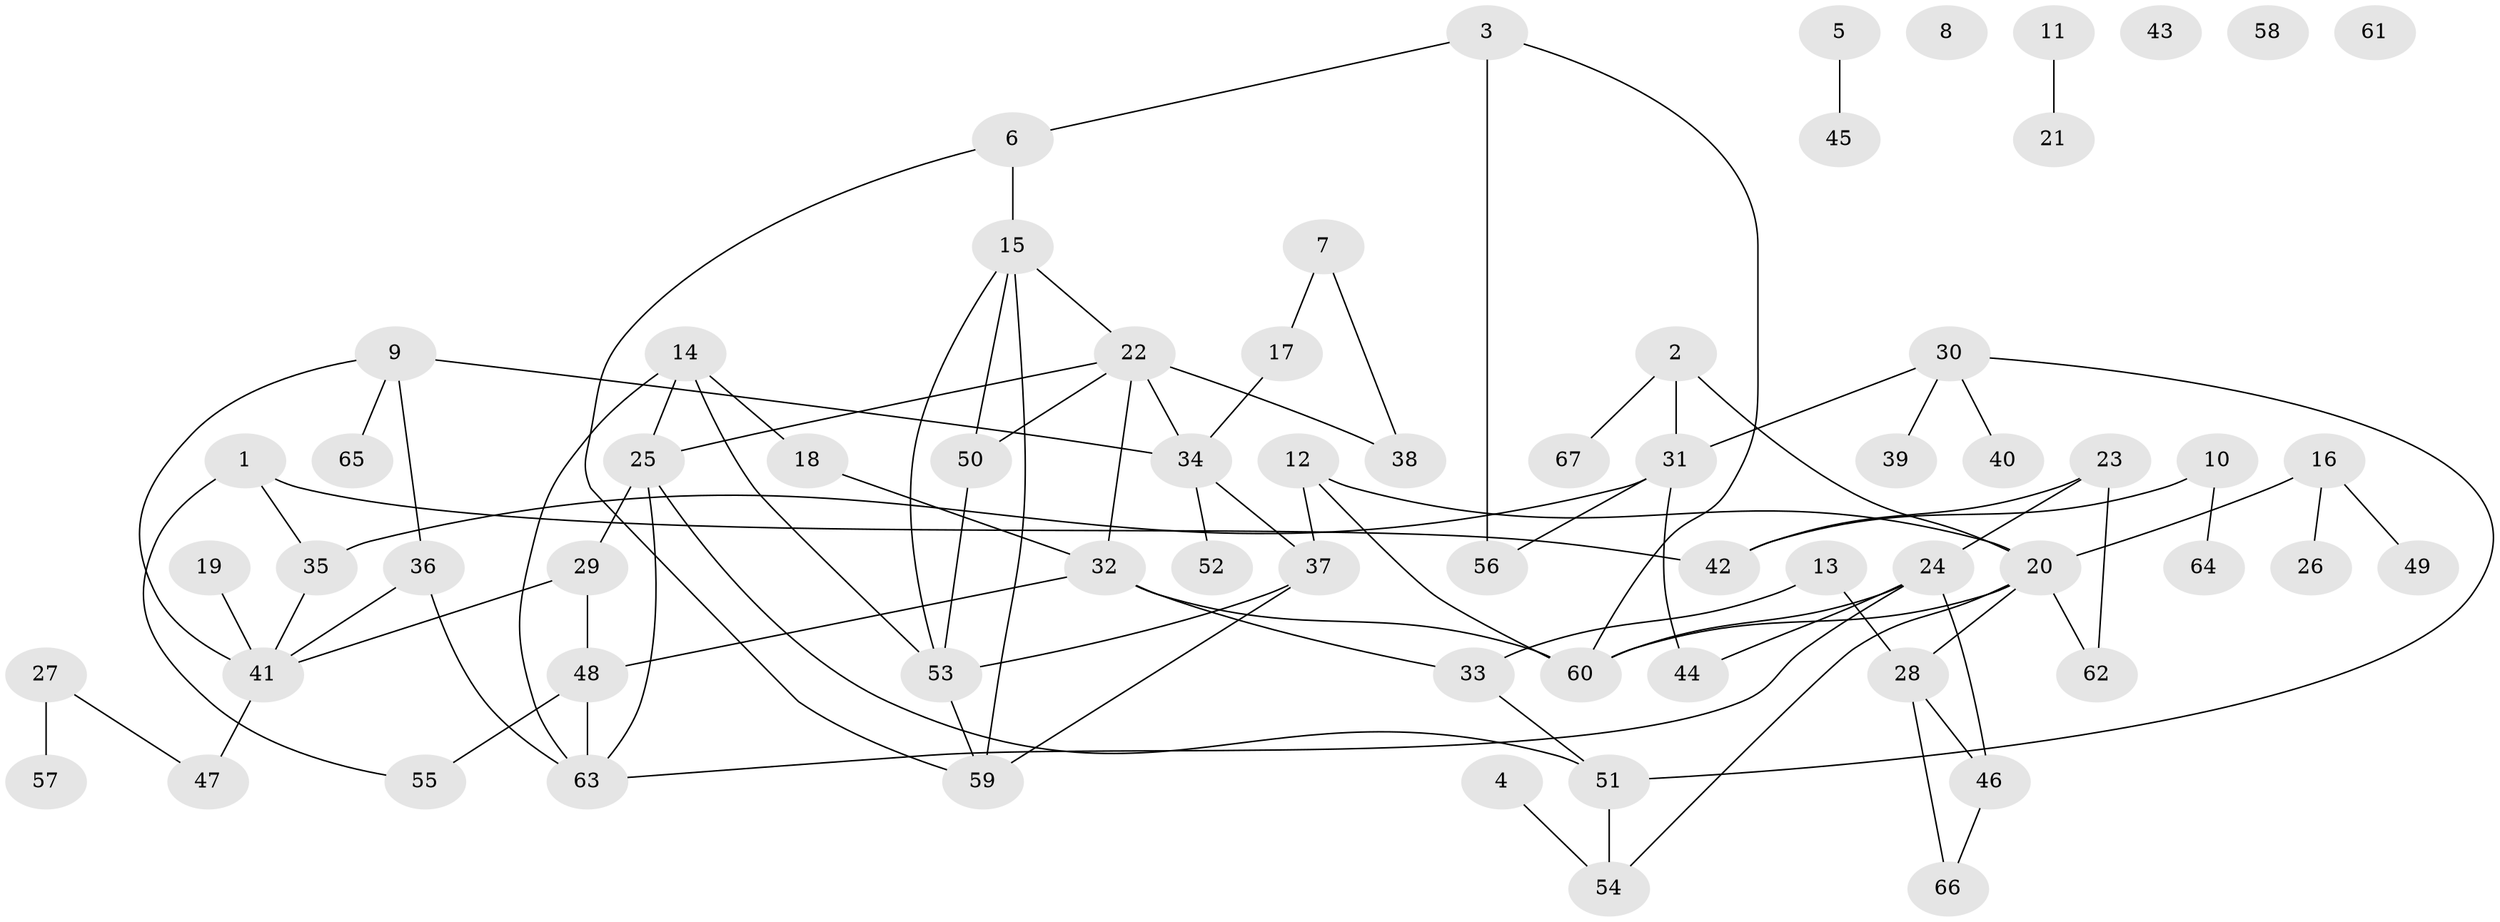 // coarse degree distribution, {3: 0.13043478260869565, 6: 0.08695652173913043, 2: 0.2608695652173913, 5: 0.17391304347826086, 1: 0.13043478260869565, 9: 0.043478260869565216, 4: 0.13043478260869565, 7: 0.043478260869565216}
// Generated by graph-tools (version 1.1) at 2025/47/03/04/25 22:47:56]
// undirected, 67 vertices, 91 edges
graph export_dot {
  node [color=gray90,style=filled];
  1;
  2;
  3;
  4;
  5;
  6;
  7;
  8;
  9;
  10;
  11;
  12;
  13;
  14;
  15;
  16;
  17;
  18;
  19;
  20;
  21;
  22;
  23;
  24;
  25;
  26;
  27;
  28;
  29;
  30;
  31;
  32;
  33;
  34;
  35;
  36;
  37;
  38;
  39;
  40;
  41;
  42;
  43;
  44;
  45;
  46;
  47;
  48;
  49;
  50;
  51;
  52;
  53;
  54;
  55;
  56;
  57;
  58;
  59;
  60;
  61;
  62;
  63;
  64;
  65;
  66;
  67;
  1 -- 35;
  1 -- 42;
  1 -- 55;
  2 -- 20;
  2 -- 31;
  2 -- 67;
  3 -- 6;
  3 -- 56;
  3 -- 60;
  4 -- 54;
  5 -- 45;
  6 -- 15;
  6 -- 59;
  7 -- 17;
  7 -- 38;
  9 -- 34;
  9 -- 36;
  9 -- 41;
  9 -- 65;
  10 -- 42;
  10 -- 64;
  11 -- 21;
  12 -- 20;
  12 -- 37;
  12 -- 60;
  13 -- 28;
  13 -- 33;
  14 -- 18;
  14 -- 25;
  14 -- 53;
  14 -- 63;
  15 -- 22;
  15 -- 50;
  15 -- 53;
  15 -- 59;
  16 -- 20;
  16 -- 26;
  16 -- 49;
  17 -- 34;
  18 -- 32;
  19 -- 41;
  20 -- 28;
  20 -- 54;
  20 -- 60;
  20 -- 62;
  22 -- 25;
  22 -- 32;
  22 -- 34;
  22 -- 38;
  22 -- 50;
  23 -- 24;
  23 -- 42;
  23 -- 62;
  24 -- 44;
  24 -- 46;
  24 -- 60;
  24 -- 63;
  25 -- 29;
  25 -- 51;
  25 -- 63;
  27 -- 47;
  27 -- 57;
  28 -- 46;
  28 -- 66;
  29 -- 41;
  29 -- 48;
  30 -- 31;
  30 -- 39;
  30 -- 40;
  30 -- 51;
  31 -- 35;
  31 -- 44;
  31 -- 56;
  32 -- 33;
  32 -- 48;
  32 -- 60;
  33 -- 51;
  34 -- 37;
  34 -- 52;
  35 -- 41;
  36 -- 41;
  36 -- 63;
  37 -- 53;
  37 -- 59;
  41 -- 47;
  46 -- 66;
  48 -- 55;
  48 -- 63;
  50 -- 53;
  51 -- 54;
  53 -- 59;
}
